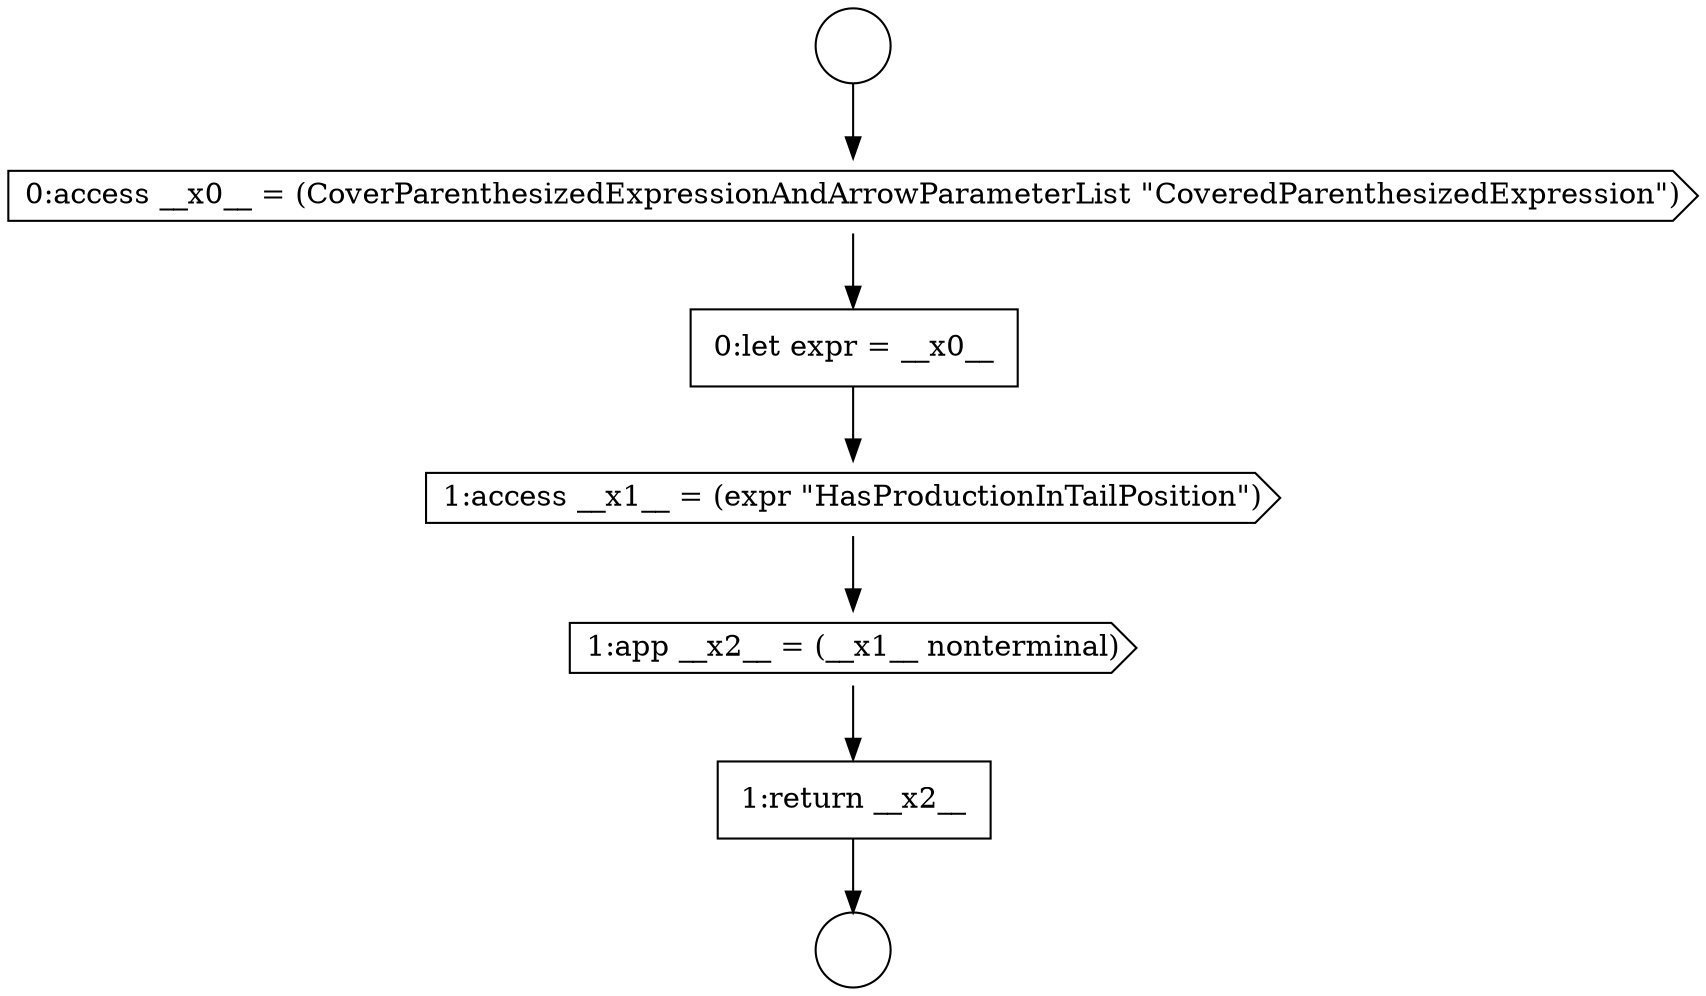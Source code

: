 digraph {
  node9230 [shape=cds, label=<<font color="black">1:app __x2__ = (__x1__ nonterminal)</font>> color="black" fillcolor="white" style=filled]
  node9225 [shape=circle label=" " color="black" fillcolor="white" style=filled]
  node9226 [shape=circle label=" " color="black" fillcolor="white" style=filled]
  node9231 [shape=none, margin=0, label=<<font color="black">
    <table border="0" cellborder="1" cellspacing="0" cellpadding="10">
      <tr><td align="left">1:return __x2__</td></tr>
    </table>
  </font>> color="black" fillcolor="white" style=filled]
  node9228 [shape=none, margin=0, label=<<font color="black">
    <table border="0" cellborder="1" cellspacing="0" cellpadding="10">
      <tr><td align="left">0:let expr = __x0__</td></tr>
    </table>
  </font>> color="black" fillcolor="white" style=filled]
  node9227 [shape=cds, label=<<font color="black">0:access __x0__ = (CoverParenthesizedExpressionAndArrowParameterList &quot;CoveredParenthesizedExpression&quot;)</font>> color="black" fillcolor="white" style=filled]
  node9229 [shape=cds, label=<<font color="black">1:access __x1__ = (expr &quot;HasProductionInTailPosition&quot;)</font>> color="black" fillcolor="white" style=filled]
  node9225 -> node9227 [ color="black"]
  node9228 -> node9229 [ color="black"]
  node9231 -> node9226 [ color="black"]
  node9230 -> node9231 [ color="black"]
  node9229 -> node9230 [ color="black"]
  node9227 -> node9228 [ color="black"]
}
